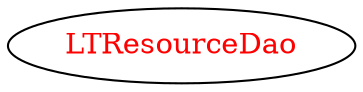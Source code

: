 digraph dependencyGraph {
 concentrate=true;
 ranksep="2.0";
 rankdir="LR"; 
 splines="ortho";
"LTResourceDao" [fontcolor="red"];
}